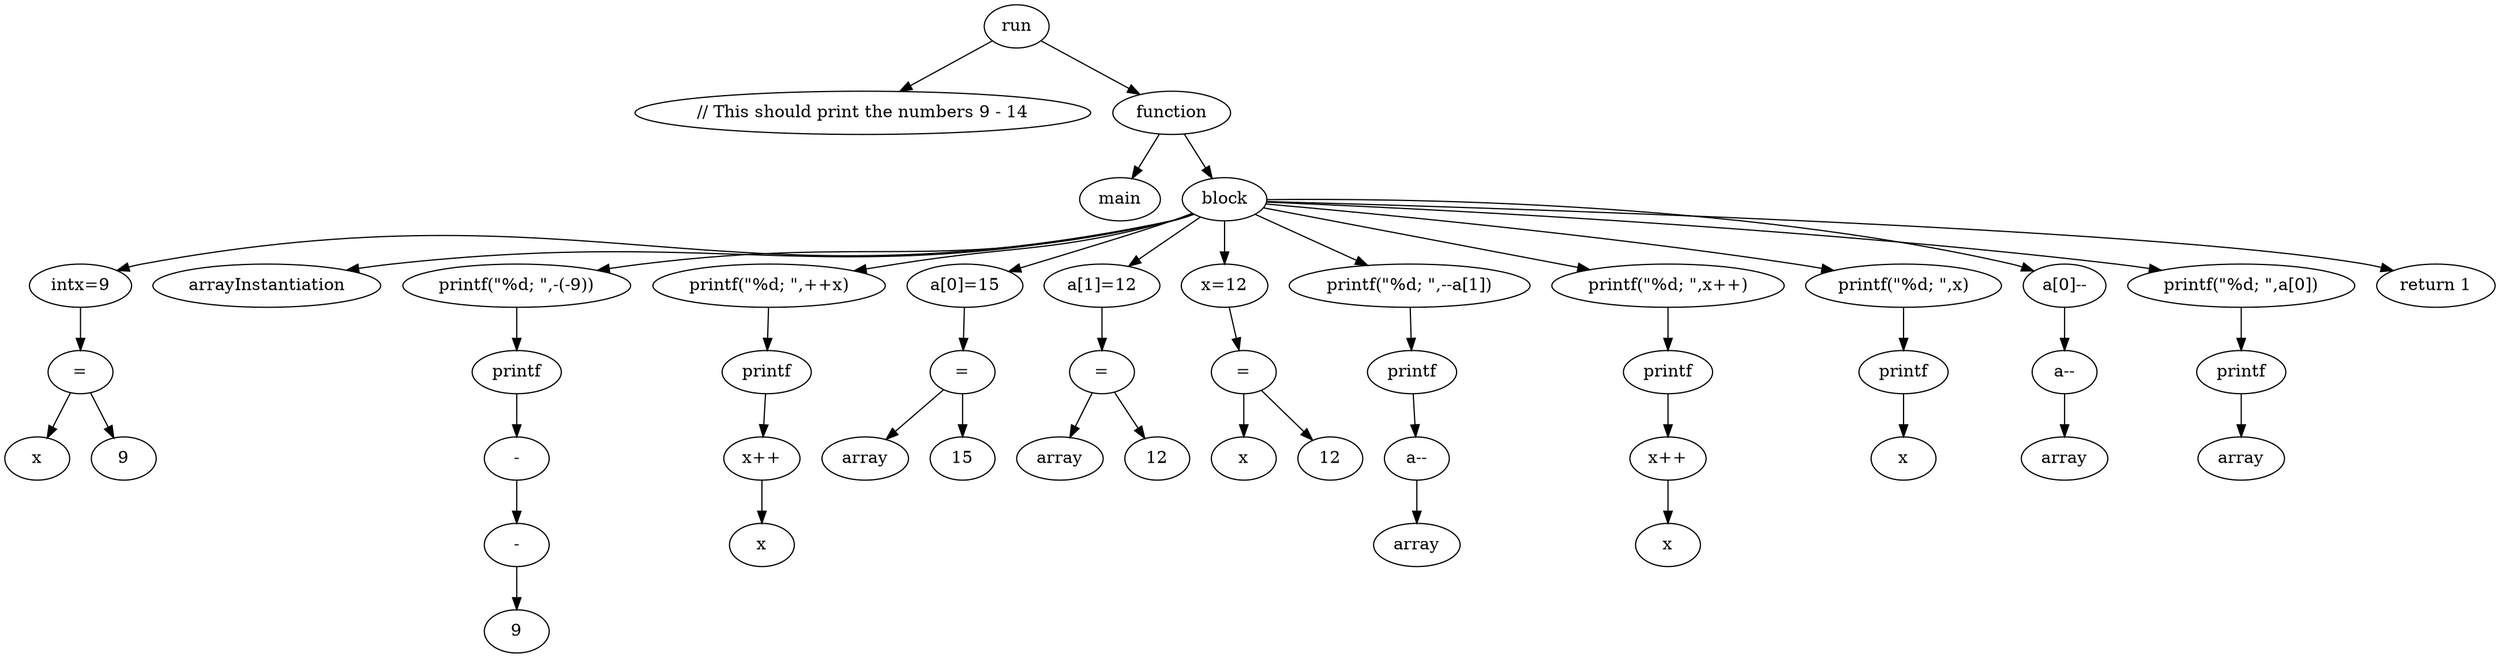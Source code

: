 digraph {
	8743555121513 [label=run]
	8743555453814 [label="// This should print the numbers 9 - 14
"]
	8743555121513 -> 8743555453814
	8743555453397 [label=function]
	8743555121513 -> 8743555453397
	8743555453571 [label=main]
	8743555453397 -> 8743555453571
	8743555453388 [label=block]
	8743555453397 -> 8743555453388
	8743555453727 [label="intx=9"]
	8743555453388 -> 8743555453727
	8743555453694 [label="="]
	8743555453727 -> 8743555453694
	8743555453532 [label=x]
	8743555453694 -> 8743555453532
	8743555453415 [label=9]
	8743555453694 -> 8743555453415
	8743555453829 [label=arrayInstantiation]
	8743555453388 -> 8743555453829
	8743555159188 [label="printf(\"%d; \",-(-9))"]
	8743555453388 -> 8743555159188
	8743555159929 [label=printf]
	8743555159188 -> 8743555159929
	8743555159902 [label="-"]
	8743555159929 -> 8743555159902
	8743555159476 [label="-"]
	8743555159902 -> 8743555159476
	8743555159059 [label=9]
	8743555159476 -> 8743555159059
	8743555159875 [label="printf(\"%d; \",++x)"]
	8743555453388 -> 8743555159875
	8743555159707 [label=printf]
	8743555159875 -> 8743555159707
	8743555481225 [label="x++"]
	8743555159707 -> 8743555481225
	8743555159899 [label=x]
	8743555481225 -> 8743555159899
	8743555481084 [label="a[0]=15"]
	8743555453388 -> 8743555481084
	8743555481114 [label="="]
	8743555481084 -> 8743555481114
	8743555481576 [label=array]
	8743555481114 -> 8743555481576
	8743555481444 [label=15]
	8743555481114 -> 8743555481444
	8743555480586 [label="a[1]=12"]
	8743555453388 -> 8743555480586
	8743555481057 [label="="]
	8743555480586 -> 8743555481057
	8743555481141 [label=array]
	8743555481057 -> 8743555481141
	8743555481507 [label=12]
	8743555481057 -> 8743555481507
	8743555481396 [label="x=12"]
	8743555453388 -> 8743555481396
	8743555481471 [label="="]
	8743555481396 -> 8743555481471
	8743555481348 [label=x]
	8743555481471 -> 8743555481348
	8743555481291 [label=12]
	8743555481471 -> 8743555481291
	8743555481465 [label="printf(\"%d; \",--a[1])"]
	8743555453388 -> 8743555481465
	8743555481318 [label=printf]
	8743555481465 -> 8743555481318
	8743555481435 [label="a--"]
	8743555481318 -> 8743555481435
	8743555481456 [label=array]
	8743555481435 -> 8743555481456
	8743555481558 [label="printf(\"%d; \",x++)"]
	8743555453388 -> 8743555481558
	8743555481171 [label=printf]
	8743555481558 -> 8743555481171
	8743555481540 [label="x++"]
	8743555481171 -> 8743555481540
	8743555481375 [label=x]
	8743555481540 -> 8743555481375
	8743555481072 [label="printf(\"%d; \",x)"]
	8743555453388 -> 8743555481072
	8743555481411 [label=printf]
	8743555481072 -> 8743555481411
	8743555481192 [label=x]
	8743555481411 -> 8743555481192
	8743555481399 [label="a[0]--"]
	8743555453388 -> 8743555481399
	8743555481477 [label="a--"]
	8743555481399 -> 8743555481477
	8743555481384 [label=array]
	8743555481477 -> 8743555481384
	8743555481372 [label="printf(\"%d; \",a[0])"]
	8743555453388 -> 8743555481372
	8743555481111 [label=printf]
	8743555481372 -> 8743555481111
	8743555481429 [label=array]
	8743555481111 -> 8743555481429
	8743555480619 [label="return 1"]
	8743555453388 -> 8743555480619
}

